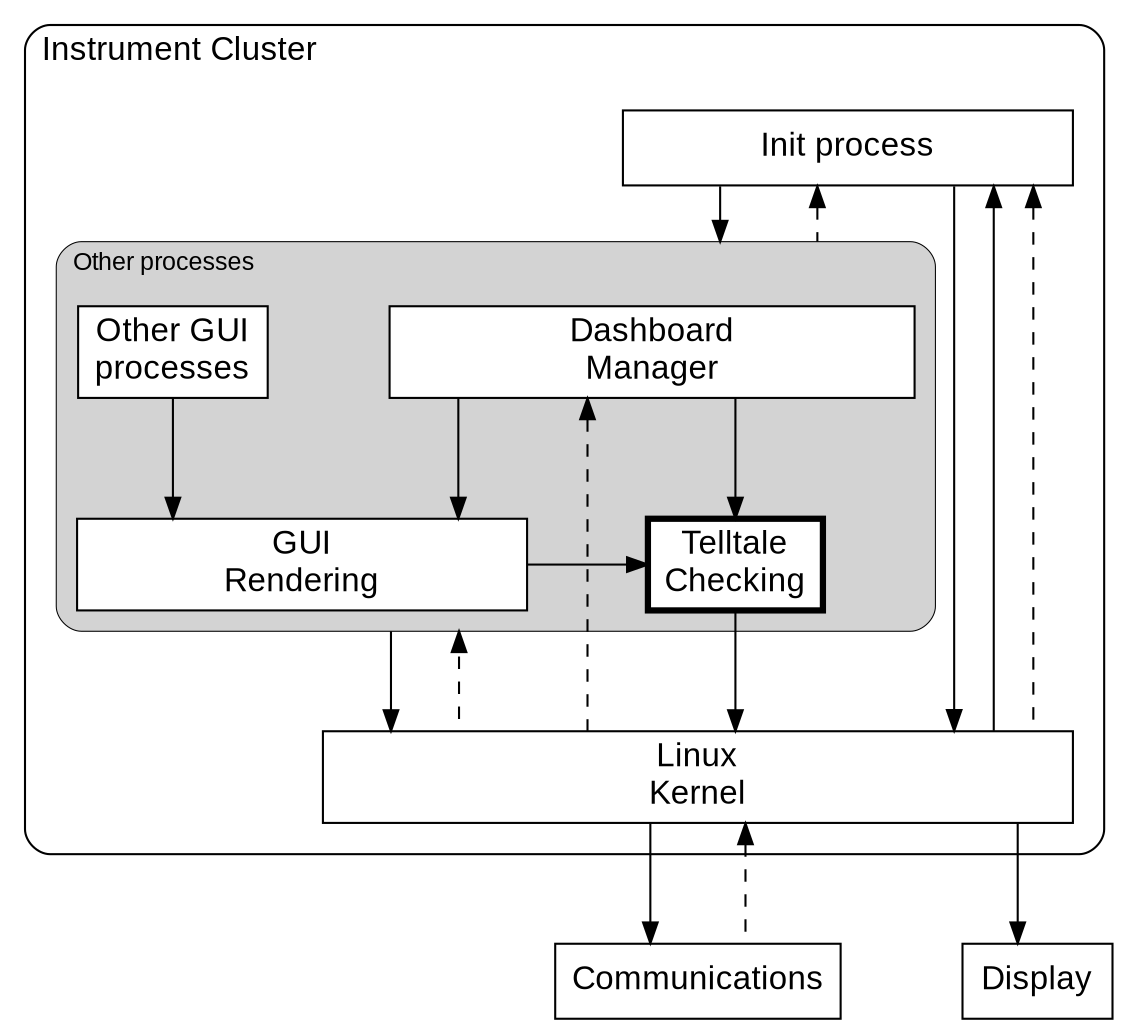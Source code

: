 digraph G {

node [shape=box width=1 height=0.5
      fontname=arial fontsize=16
      style=filled fillcolor=white]
graph [splines=ortho ranksep=0.8 newrank=true
       nodesep=0.8 compound=true
       fontname=arial fontsize=16]

subgraph cluster_cluster {
    label="Instrument Cluster" style=rounded labeljust=l margin=15
    init [label="Init process" width=3]
    subgraph cluster_processes {
        label="Other processes" fontsize=12
        style=rounded penwidth=0.5
        margin=10 bgcolor=lightgrey
        receiver [label="Dashboard\nManager" width=3.5]
        checker [label="Telltale\nChecking" penwidth=3]
        other [label="Other GUI\nprocesses"]
        render [label="GUI\nRendering" width=3]
        }
    os [label="Linux\nKernel" width=5]
    }
can [label="Communications"]
display [label="Display"]

{rank=same; checker; render}

init -> os
init -> os [dir=back]
init -> os [dir=back style=dashed]
init -> receiver [lhead=cluster_processes]
init -> receiver [dir=back style=dashed lhead=cluster_processes]
receiver -> checker
receiver -> render
render -> os [ltail=cluster_processes]
render -> os [dir=back style=dashed ltail=cluster_processes]
other -> render
render -> checker
checker -> os
receiver -> os [dir=back style=dashed]
os -> can
os -> can [dir=back style=dashed]
os -> display
}
